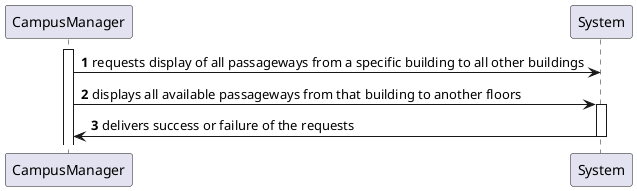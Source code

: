 @startuml
'https://plantuml.com/sequence-diagram

autonumber
participant  CampusManager
participant  System

activate CampusManager
CampusManager -> System : requests display of all passageways from a specific building to all other buildings
CampusManager -> System : displays all available passageways from that building to another floors
activate System
CampusManager <- System : delivers success or failure of the requests
deactivate System

@enduml
